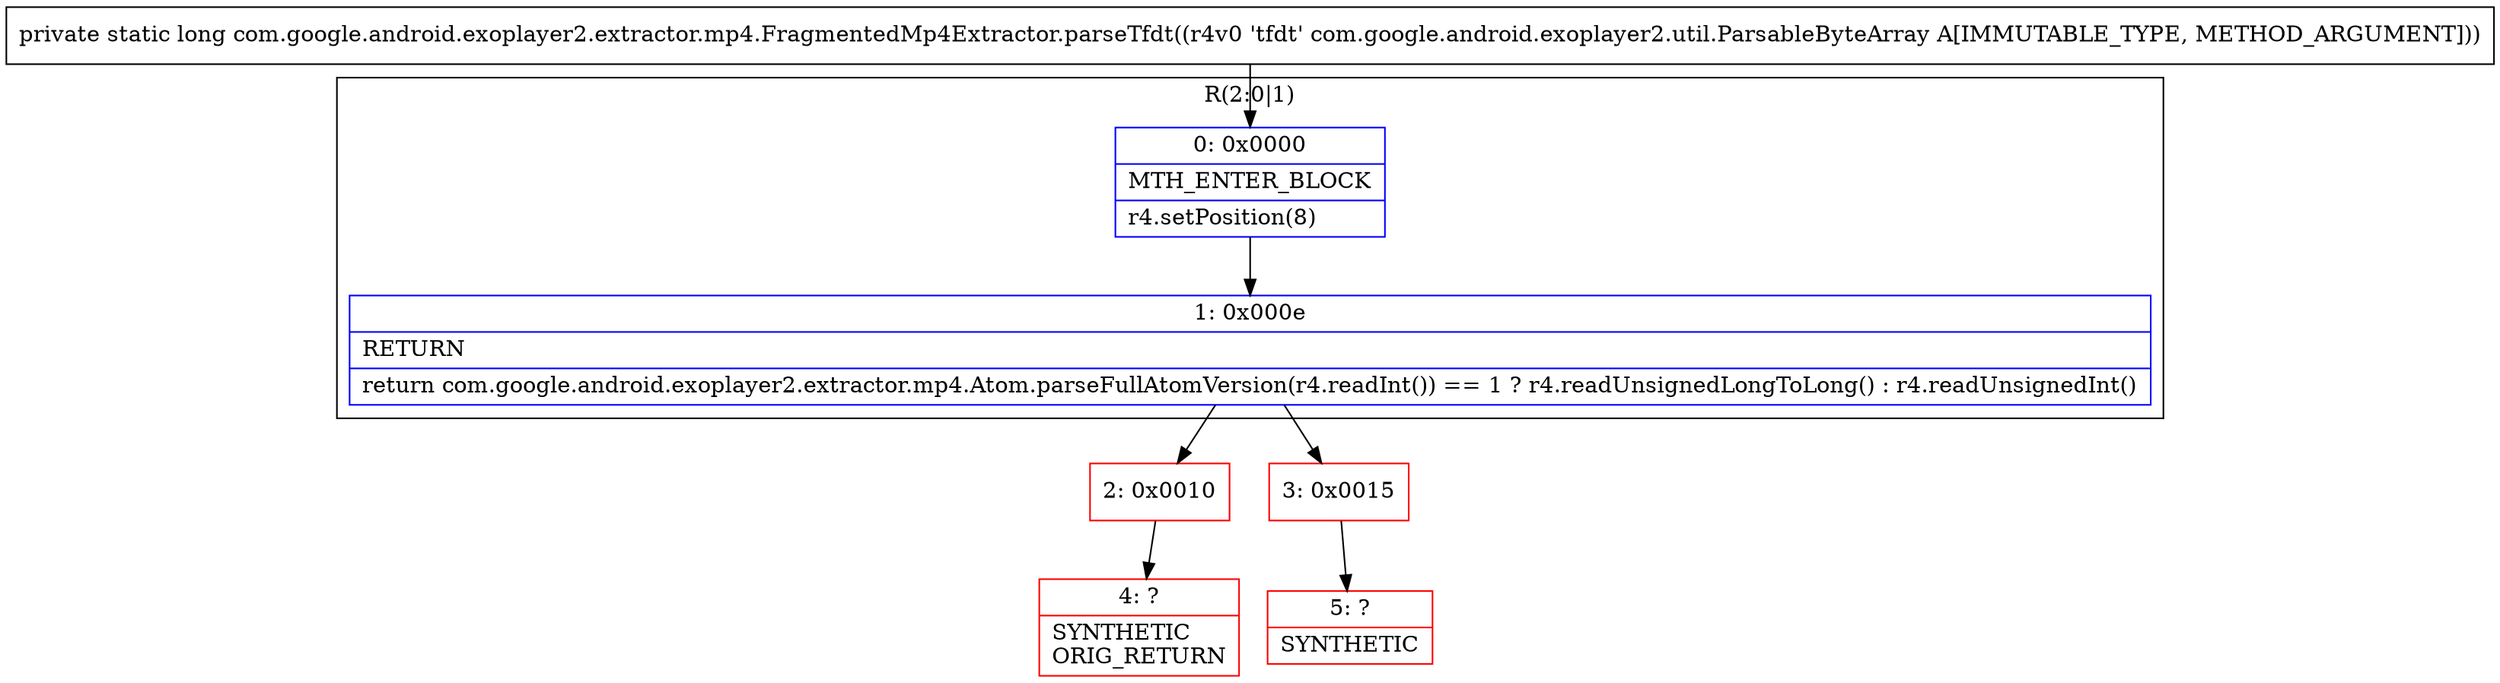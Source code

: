 digraph "CFG forcom.google.android.exoplayer2.extractor.mp4.FragmentedMp4Extractor.parseTfdt(Lcom\/google\/android\/exoplayer2\/util\/ParsableByteArray;)J" {
subgraph cluster_Region_2040717756 {
label = "R(2:0|1)";
node [shape=record,color=blue];
Node_0 [shape=record,label="{0\:\ 0x0000|MTH_ENTER_BLOCK\l|r4.setPosition(8)\l}"];
Node_1 [shape=record,label="{1\:\ 0x000e|RETURN\l|return com.google.android.exoplayer2.extractor.mp4.Atom.parseFullAtomVersion(r4.readInt()) == 1 ? r4.readUnsignedLongToLong() : r4.readUnsignedInt()\l}"];
}
Node_2 [shape=record,color=red,label="{2\:\ 0x0010}"];
Node_3 [shape=record,color=red,label="{3\:\ 0x0015}"];
Node_4 [shape=record,color=red,label="{4\:\ ?|SYNTHETIC\lORIG_RETURN\l}"];
Node_5 [shape=record,color=red,label="{5\:\ ?|SYNTHETIC\l}"];
MethodNode[shape=record,label="{private static long com.google.android.exoplayer2.extractor.mp4.FragmentedMp4Extractor.parseTfdt((r4v0 'tfdt' com.google.android.exoplayer2.util.ParsableByteArray A[IMMUTABLE_TYPE, METHOD_ARGUMENT])) }"];
MethodNode -> Node_0;
Node_0 -> Node_1;
Node_1 -> Node_2;
Node_1 -> Node_3;
Node_2 -> Node_4;
Node_3 -> Node_5;
}

